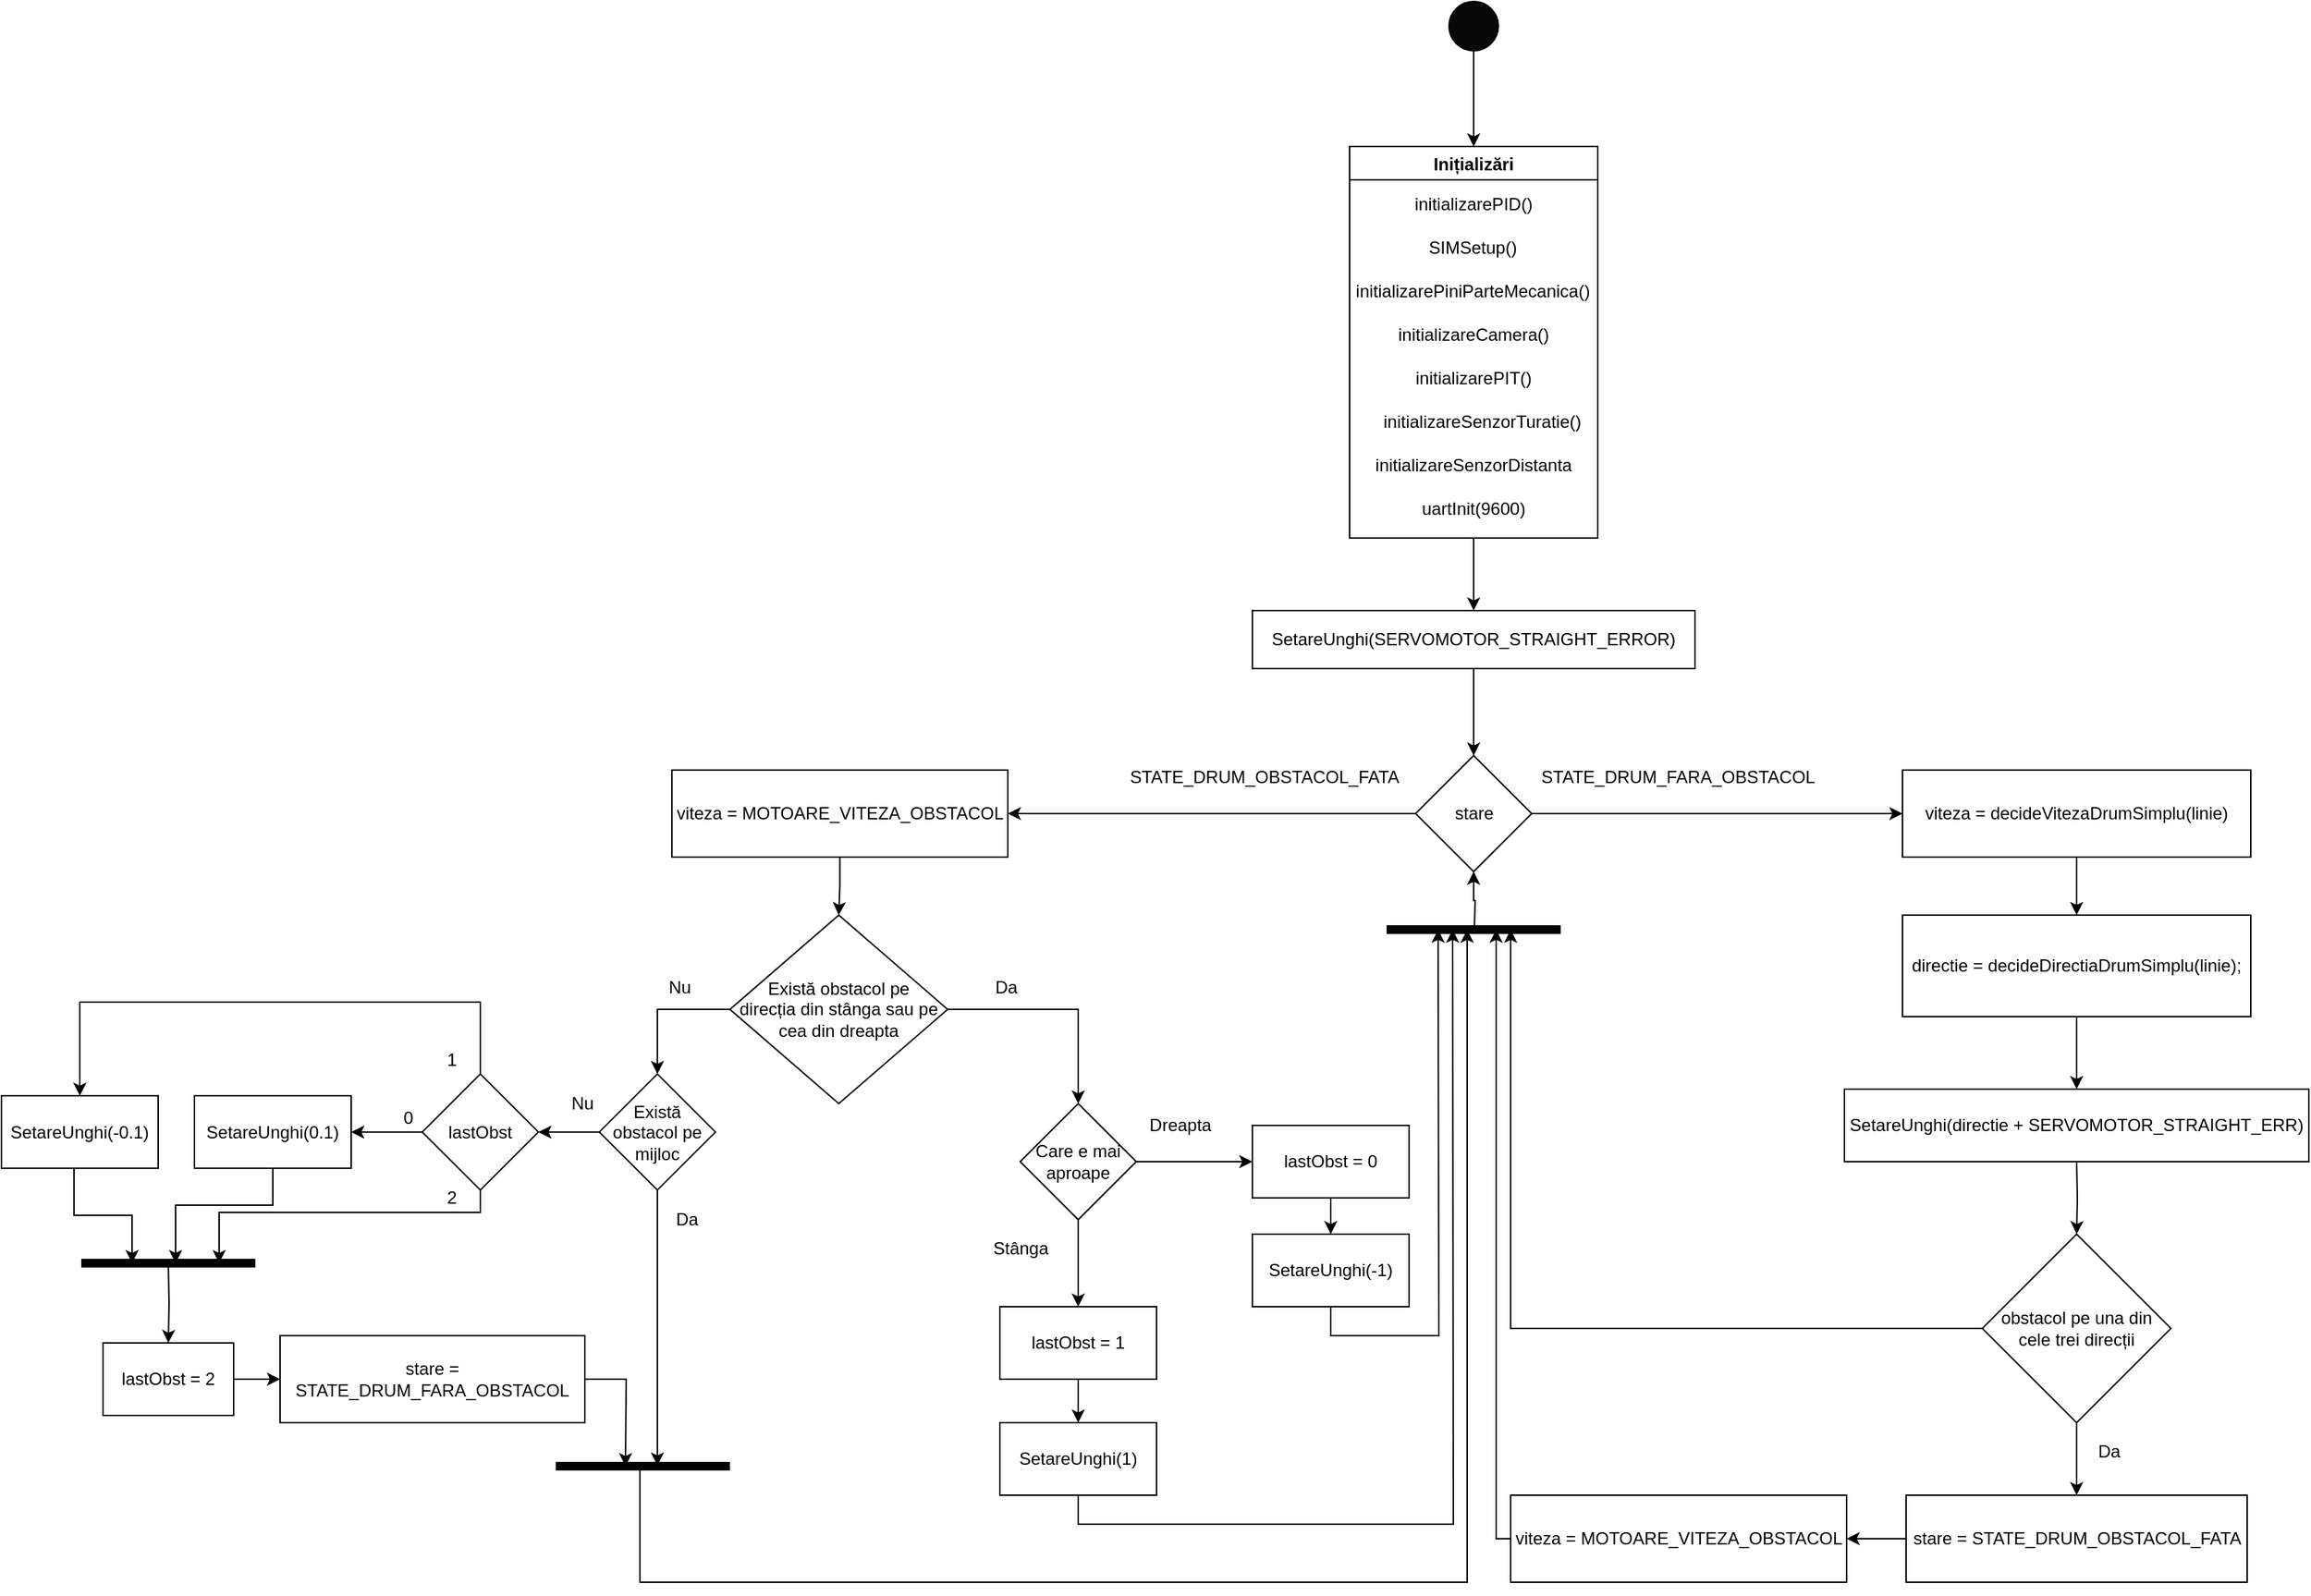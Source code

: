 <mxfile version="14.6.13" type="device"><diagram id="C5RBs43oDa-KdzZeNtuy" name="Page-1"><mxGraphModel dx="2500" dy="967" grid="1" gridSize="10" guides="1" tooltips="1" connect="1" arrows="1" fold="1" page="1" pageScale="1" pageWidth="827" pageHeight="1169" math="0" shadow="0"><root><mxCell id="WIyWlLk6GJQsqaUBKTNV-0"/><mxCell id="WIyWlLk6GJQsqaUBKTNV-1" parent="WIyWlLk6GJQsqaUBKTNV-0"/><mxCell id="FlqwPBMe4Y-NRLwMlS3O-0" value="" style="ellipse;whiteSpace=wrap;html=1;aspect=fixed;fillColor=#080808;" vertex="1" parent="WIyWlLk6GJQsqaUBKTNV-1"><mxGeometry x="397.5" y="40" width="34" height="34" as="geometry"/></mxCell><mxCell id="FlqwPBMe4Y-NRLwMlS3O-13" value="" style="edgeStyle=orthogonalEdgeStyle;rounded=0;orthogonalLoop=1;jettySize=auto;html=1;exitX=0.5;exitY=1;exitDx=0;exitDy=0;entryX=0.5;entryY=0;entryDx=0;entryDy=0;" edge="1" parent="WIyWlLk6GJQsqaUBKTNV-1" source="FlqwPBMe4Y-NRLwMlS3O-0" target="FlqwPBMe4Y-NRLwMlS3O-2"><mxGeometry relative="1" as="geometry"><mxPoint x="480" y="90" as="targetPoint"/></mxGeometry></mxCell><mxCell id="FlqwPBMe4Y-NRLwMlS3O-17" value="" style="edgeStyle=orthogonalEdgeStyle;rounded=0;orthogonalLoop=1;jettySize=auto;html=1;" edge="1" parent="WIyWlLk6GJQsqaUBKTNV-1" source="FlqwPBMe4Y-NRLwMlS3O-2" target="FlqwPBMe4Y-NRLwMlS3O-15"><mxGeometry relative="1" as="geometry"/></mxCell><mxCell id="FlqwPBMe4Y-NRLwMlS3O-2" value="Inițializări" style="swimlane;fillColor=#FFFFFF;" vertex="1" parent="WIyWlLk6GJQsqaUBKTNV-1"><mxGeometry x="329" y="140" width="171" height="270" as="geometry"/></mxCell><mxCell id="FlqwPBMe4Y-NRLwMlS3O-6" value="initializarePID()" style="text;html=1;align=center;verticalAlign=middle;resizable=0;points=[];autosize=1;strokeColor=none;" vertex="1" parent="FlqwPBMe4Y-NRLwMlS3O-2"><mxGeometry x="35" y="30" width="100" height="20" as="geometry"/></mxCell><mxCell id="FlqwPBMe4Y-NRLwMlS3O-7" value="SIMSetup()" style="text;html=1;strokeColor=none;fillColor=none;align=center;verticalAlign=middle;whiteSpace=wrap;rounded=0;" vertex="1" parent="FlqwPBMe4Y-NRLwMlS3O-2"><mxGeometry x="65" y="60" width="40" height="20" as="geometry"/></mxCell><mxCell id="FlqwPBMe4Y-NRLwMlS3O-8" value="initializarePiniParteMecanica()" style="text;html=1;strokeColor=none;fillColor=none;align=center;verticalAlign=middle;whiteSpace=wrap;rounded=0;" vertex="1" parent="FlqwPBMe4Y-NRLwMlS3O-2"><mxGeometry x="65" y="90" width="40" height="20" as="geometry"/></mxCell><mxCell id="FlqwPBMe4Y-NRLwMlS3O-10" value="initializarePIT()" style="text;html=1;align=center;verticalAlign=middle;resizable=0;points=[];autosize=1;strokeColor=none;" vertex="1" parent="FlqwPBMe4Y-NRLwMlS3O-2"><mxGeometry x="35" y="150" width="100" height="20" as="geometry"/></mxCell><mxCell id="FlqwPBMe4Y-NRLwMlS3O-12" value="initializareSenzorDistanta" style="text;html=1;align=center;verticalAlign=middle;resizable=0;points=[];autosize=1;strokeColor=none;" vertex="1" parent="FlqwPBMe4Y-NRLwMlS3O-2"><mxGeometry x="10" y="210" width="150" height="20" as="geometry"/></mxCell><mxCell id="FlqwPBMe4Y-NRLwMlS3O-14" value="uartInit(9600)" style="text;html=1;align=center;verticalAlign=middle;resizable=0;points=[];autosize=1;strokeColor=none;" vertex="1" parent="FlqwPBMe4Y-NRLwMlS3O-2"><mxGeometry x="40" y="240" width="90" height="20" as="geometry"/></mxCell><mxCell id="FlqwPBMe4Y-NRLwMlS3O-9" value="initializareCamera()" style="text;html=1;align=center;verticalAlign=middle;resizable=0;points=[];autosize=1;strokeColor=none;" vertex="1" parent="WIyWlLk6GJQsqaUBKTNV-1"><mxGeometry x="353.75" y="260" width="120" height="20" as="geometry"/></mxCell><mxCell id="FlqwPBMe4Y-NRLwMlS3O-11" value="initializareSenzorTuratie()" style="text;html=1;align=center;verticalAlign=middle;resizable=0;points=[];autosize=1;strokeColor=none;" vertex="1" parent="WIyWlLk6GJQsqaUBKTNV-1"><mxGeometry x="345" y="320" width="150" height="20" as="geometry"/></mxCell><mxCell id="FlqwPBMe4Y-NRLwMlS3O-22" value="" style="edgeStyle=orthogonalEdgeStyle;rounded=0;orthogonalLoop=1;jettySize=auto;html=1;" edge="1" parent="WIyWlLk6GJQsqaUBKTNV-1" source="FlqwPBMe4Y-NRLwMlS3O-15" target="FlqwPBMe4Y-NRLwMlS3O-20"><mxGeometry relative="1" as="geometry"/></mxCell><mxCell id="FlqwPBMe4Y-NRLwMlS3O-15" value="SetareUnghi(SERVOMOTOR_STRAIGHT_ERROR)" style="rounded=0;whiteSpace=wrap;html=1;fillColor=#FFFFFF;" vertex="1" parent="WIyWlLk6GJQsqaUBKTNV-1"><mxGeometry x="262" y="460" width="305" height="40" as="geometry"/></mxCell><mxCell id="FlqwPBMe4Y-NRLwMlS3O-24" value="" style="edgeStyle=orthogonalEdgeStyle;rounded=0;orthogonalLoop=1;jettySize=auto;html=1;" edge="1" parent="WIyWlLk6GJQsqaUBKTNV-1" source="FlqwPBMe4Y-NRLwMlS3O-20" target="FlqwPBMe4Y-NRLwMlS3O-23"><mxGeometry relative="1" as="geometry"/></mxCell><mxCell id="FlqwPBMe4Y-NRLwMlS3O-27" style="edgeStyle=orthogonalEdgeStyle;rounded=0;orthogonalLoop=1;jettySize=auto;html=1;entryX=1;entryY=0.5;entryDx=0;entryDy=0;" edge="1" parent="WIyWlLk6GJQsqaUBKTNV-1" source="FlqwPBMe4Y-NRLwMlS3O-20" target="FlqwPBMe4Y-NRLwMlS3O-52"><mxGeometry relative="1" as="geometry"><mxPoint x="120" y="600" as="targetPoint"/></mxGeometry></mxCell><mxCell id="FlqwPBMe4Y-NRLwMlS3O-45" style="edgeStyle=orthogonalEdgeStyle;rounded=0;sketch=0;orthogonalLoop=1;jettySize=auto;html=1;shadow=0;startSize=6;strokeWidth=1;entryX=0.5;entryY=1;entryDx=0;entryDy=0;" edge="1" parent="WIyWlLk6GJQsqaUBKTNV-1" target="FlqwPBMe4Y-NRLwMlS3O-20"><mxGeometry relative="1" as="geometry"><mxPoint x="440" y="660" as="targetPoint"/><mxPoint x="415" y="680" as="sourcePoint"/></mxGeometry></mxCell><mxCell id="FlqwPBMe4Y-NRLwMlS3O-20" value="stare" style="rhombus;whiteSpace=wrap;html=1;fillColor=#FFFFFF;" vertex="1" parent="WIyWlLk6GJQsqaUBKTNV-1"><mxGeometry x="374.5" y="560" width="80" height="80" as="geometry"/></mxCell><mxCell id="FlqwPBMe4Y-NRLwMlS3O-30" value="" style="edgeStyle=orthogonalEdgeStyle;rounded=0;orthogonalLoop=1;jettySize=auto;html=1;" edge="1" parent="WIyWlLk6GJQsqaUBKTNV-1" source="FlqwPBMe4Y-NRLwMlS3O-23" target="FlqwPBMe4Y-NRLwMlS3O-29"><mxGeometry relative="1" as="geometry"/></mxCell><mxCell id="FlqwPBMe4Y-NRLwMlS3O-23" value="viteza =&amp;nbsp;decideVitezaDrumSimplu(linie)" style="rounded=0;whiteSpace=wrap;html=1;fillColor=#FFFFFF;" vertex="1" parent="WIyWlLk6GJQsqaUBKTNV-1"><mxGeometry x="710" y="570" width="240" height="60" as="geometry"/></mxCell><mxCell id="FlqwPBMe4Y-NRLwMlS3O-25" value="STATE_DRUM_FARA_OBSTACOL" style="text;html=1;align=center;verticalAlign=middle;resizable=0;points=[];autosize=1;strokeColor=none;" vertex="1" parent="WIyWlLk6GJQsqaUBKTNV-1"><mxGeometry x="454.5" y="565" width="200" height="20" as="geometry"/></mxCell><mxCell id="FlqwPBMe4Y-NRLwMlS3O-28" value="STATE_DRUM_OBSTACOL_FATA" style="text;html=1;align=center;verticalAlign=middle;resizable=0;points=[];autosize=1;strokeColor=none;" vertex="1" parent="WIyWlLk6GJQsqaUBKTNV-1"><mxGeometry x="170" y="565" width="200" height="20" as="geometry"/></mxCell><mxCell id="FlqwPBMe4Y-NRLwMlS3O-32" value="" style="edgeStyle=orthogonalEdgeStyle;rounded=0;orthogonalLoop=1;jettySize=auto;html=1;" edge="1" parent="WIyWlLk6GJQsqaUBKTNV-1" source="FlqwPBMe4Y-NRLwMlS3O-29"><mxGeometry relative="1" as="geometry"><mxPoint x="830" y="790" as="targetPoint"/></mxGeometry></mxCell><mxCell id="FlqwPBMe4Y-NRLwMlS3O-29" value="directie = decideDirectiaDrumSimplu(linie);" style="rounded=0;whiteSpace=wrap;html=1;fillColor=#FFFFFF;" vertex="1" parent="WIyWlLk6GJQsqaUBKTNV-1"><mxGeometry x="710" y="670" width="240" height="70" as="geometry"/></mxCell><mxCell id="FlqwPBMe4Y-NRLwMlS3O-34" value="" style="edgeStyle=orthogonalEdgeStyle;rounded=0;orthogonalLoop=1;jettySize=auto;html=1;" edge="1" parent="WIyWlLk6GJQsqaUBKTNV-1" target="FlqwPBMe4Y-NRLwMlS3O-33"><mxGeometry relative="1" as="geometry"><mxPoint x="830" y="840" as="sourcePoint"/></mxGeometry></mxCell><mxCell id="FlqwPBMe4Y-NRLwMlS3O-31" value="SetareUnghi(directie + SERVOMOTOR_STRAIGHT_ERR)" style="rounded=0;whiteSpace=wrap;html=1;fillColor=#FFFFFF;" vertex="1" parent="WIyWlLk6GJQsqaUBKTNV-1"><mxGeometry x="670" y="790" width="320" height="50" as="geometry"/></mxCell><mxCell id="FlqwPBMe4Y-NRLwMlS3O-36" value="" style="edgeStyle=orthogonalEdgeStyle;rounded=0;orthogonalLoop=1;jettySize=auto;html=1;" edge="1" parent="WIyWlLk6GJQsqaUBKTNV-1" source="FlqwPBMe4Y-NRLwMlS3O-33" target="FlqwPBMe4Y-NRLwMlS3O-35"><mxGeometry relative="1" as="geometry"/></mxCell><mxCell id="FlqwPBMe4Y-NRLwMlS3O-39" style="edgeStyle=orthogonalEdgeStyle;orthogonalLoop=1;jettySize=auto;html=1;rounded=0;" edge="1" parent="WIyWlLk6GJQsqaUBKTNV-1" source="FlqwPBMe4Y-NRLwMlS3O-33"><mxGeometry relative="1" as="geometry"><mxPoint x="440" y="680" as="targetPoint"/><Array as="points"><mxPoint x="440" y="955"/><mxPoint x="440" y="710"/></Array></mxGeometry></mxCell><mxCell id="FlqwPBMe4Y-NRLwMlS3O-33" value="obstacol pe una din cele trei direcții" style="rhombus;whiteSpace=wrap;html=1;fillColor=#FFFFFF;" vertex="1" parent="WIyWlLk6GJQsqaUBKTNV-1"><mxGeometry x="765" y="890" width="130" height="130" as="geometry"/></mxCell><mxCell id="FlqwPBMe4Y-NRLwMlS3O-51" value="" style="edgeStyle=orthogonalEdgeStyle;rounded=0;sketch=0;orthogonalLoop=1;jettySize=auto;html=1;shadow=0;startSize=6;strokeWidth=1;" edge="1" parent="WIyWlLk6GJQsqaUBKTNV-1" source="FlqwPBMe4Y-NRLwMlS3O-35" target="FlqwPBMe4Y-NRLwMlS3O-46"><mxGeometry relative="1" as="geometry"/></mxCell><mxCell id="FlqwPBMe4Y-NRLwMlS3O-35" value="stare =&amp;nbsp;&lt;span&gt;STATE_DRUM_OBSTACOL_FATA&lt;/span&gt;" style="rounded=0;whiteSpace=wrap;html=1;fillColor=#FFFFFF;" vertex="1" parent="WIyWlLk6GJQsqaUBKTNV-1"><mxGeometry x="712.5" y="1070" width="235" height="60" as="geometry"/></mxCell><mxCell id="FlqwPBMe4Y-NRLwMlS3O-37" value="Da" style="text;html=1;align=center;verticalAlign=middle;resizable=0;points=[];autosize=1;strokeColor=none;" vertex="1" parent="WIyWlLk6GJQsqaUBKTNV-1"><mxGeometry x="837" y="1030" width="30" height="20" as="geometry"/></mxCell><mxCell id="FlqwPBMe4Y-NRLwMlS3O-42" value="" style="endArrow=none;html=1;shadow=0;startSize=6;strokeWidth=6;" edge="1" parent="WIyWlLk6GJQsqaUBKTNV-1"><mxGeometry width="50" height="50" relative="1" as="geometry"><mxPoint x="354.5" y="680" as="sourcePoint"/><mxPoint x="474.5" y="680" as="targetPoint"/></mxGeometry></mxCell><mxCell id="FlqwPBMe4Y-NRLwMlS3O-49" style="edgeStyle=orthogonalEdgeStyle;rounded=0;sketch=0;orthogonalLoop=1;jettySize=auto;html=1;shadow=0;startSize=6;strokeWidth=1;" edge="1" parent="WIyWlLk6GJQsqaUBKTNV-1" source="FlqwPBMe4Y-NRLwMlS3O-46"><mxGeometry relative="1" as="geometry"><mxPoint x="430" y="680" as="targetPoint"/><Array as="points"><mxPoint x="430" y="1100"/></Array></mxGeometry></mxCell><mxCell id="FlqwPBMe4Y-NRLwMlS3O-46" value="viteza =&amp;nbsp;MOTOARE_VITEZA_OBSTACOL" style="rounded=0;whiteSpace=wrap;html=1;fillColor=#FFFFFF;" vertex="1" parent="WIyWlLk6GJQsqaUBKTNV-1"><mxGeometry x="440" y="1070" width="231.5" height="60" as="geometry"/></mxCell><mxCell id="FlqwPBMe4Y-NRLwMlS3O-54" value="" style="edgeStyle=orthogonalEdgeStyle;rounded=0;sketch=0;orthogonalLoop=1;jettySize=auto;html=1;shadow=0;startSize=6;strokeWidth=1;" edge="1" parent="WIyWlLk6GJQsqaUBKTNV-1" source="FlqwPBMe4Y-NRLwMlS3O-52" target="FlqwPBMe4Y-NRLwMlS3O-53"><mxGeometry relative="1" as="geometry"/></mxCell><mxCell id="FlqwPBMe4Y-NRLwMlS3O-52" value="viteza =&amp;nbsp;MOTOARE_VITEZA_OBSTACOL" style="rounded=0;whiteSpace=wrap;html=1;fillColor=#FFFFFF;" vertex="1" parent="WIyWlLk6GJQsqaUBKTNV-1"><mxGeometry x="-138" y="570" width="231.5" height="60" as="geometry"/></mxCell><mxCell id="FlqwPBMe4Y-NRLwMlS3O-57" style="edgeStyle=orthogonalEdgeStyle;rounded=0;sketch=0;orthogonalLoop=1;jettySize=auto;html=1;entryX=0.5;entryY=0;entryDx=0;entryDy=0;shadow=0;startSize=6;strokeWidth=1;" edge="1" parent="WIyWlLk6GJQsqaUBKTNV-1" source="FlqwPBMe4Y-NRLwMlS3O-53" target="FlqwPBMe4Y-NRLwMlS3O-56"><mxGeometry relative="1" as="geometry"/></mxCell><mxCell id="FlqwPBMe4Y-NRLwMlS3O-72" style="edgeStyle=orthogonalEdgeStyle;rounded=0;sketch=0;orthogonalLoop=1;jettySize=auto;html=1;shadow=0;startSize=6;strokeWidth=1;entryX=0.5;entryY=0;entryDx=0;entryDy=0;" edge="1" parent="WIyWlLk6GJQsqaUBKTNV-1" source="FlqwPBMe4Y-NRLwMlS3O-53" target="FlqwPBMe4Y-NRLwMlS3O-71"><mxGeometry relative="1" as="geometry"><mxPoint x="-268" y="820" as="targetPoint"/></mxGeometry></mxCell><mxCell id="FlqwPBMe4Y-NRLwMlS3O-53" value="Există obstacol pe &lt;br&gt;direcția din stânga sau pe cea din dreapta" style="rhombus;whiteSpace=wrap;html=1;fillColor=#FFFFFF;" vertex="1" parent="WIyWlLk6GJQsqaUBKTNV-1"><mxGeometry x="-98" y="670" width="150" height="130" as="geometry"/></mxCell><mxCell id="FlqwPBMe4Y-NRLwMlS3O-62" style="edgeStyle=orthogonalEdgeStyle;rounded=0;sketch=0;orthogonalLoop=1;jettySize=auto;html=1;entryX=0;entryY=0.5;entryDx=0;entryDy=0;shadow=0;startSize=6;strokeWidth=1;" edge="1" parent="WIyWlLk6GJQsqaUBKTNV-1" source="FlqwPBMe4Y-NRLwMlS3O-56" target="FlqwPBMe4Y-NRLwMlS3O-58"><mxGeometry relative="1" as="geometry"/></mxCell><mxCell id="FlqwPBMe4Y-NRLwMlS3O-64" value="" style="edgeStyle=orthogonalEdgeStyle;rounded=0;sketch=0;orthogonalLoop=1;jettySize=auto;html=1;shadow=0;startSize=6;strokeWidth=1;" edge="1" parent="WIyWlLk6GJQsqaUBKTNV-1" source="FlqwPBMe4Y-NRLwMlS3O-56" target="FlqwPBMe4Y-NRLwMlS3O-59"><mxGeometry relative="1" as="geometry"/></mxCell><mxCell id="FlqwPBMe4Y-NRLwMlS3O-56" value="Care e mai aproape" style="rhombus;whiteSpace=wrap;html=1;fillColor=#FFFFFF;" vertex="1" parent="WIyWlLk6GJQsqaUBKTNV-1"><mxGeometry x="102" y="800" width="80" height="80" as="geometry"/></mxCell><mxCell id="FlqwPBMe4Y-NRLwMlS3O-63" value="" style="edgeStyle=orthogonalEdgeStyle;rounded=0;sketch=0;orthogonalLoop=1;jettySize=auto;html=1;shadow=0;startSize=6;strokeWidth=1;" edge="1" parent="WIyWlLk6GJQsqaUBKTNV-1" source="FlqwPBMe4Y-NRLwMlS3O-58" target="FlqwPBMe4Y-NRLwMlS3O-60"><mxGeometry relative="1" as="geometry"/></mxCell><mxCell id="FlqwPBMe4Y-NRLwMlS3O-58" value="lastObst = 0" style="rounded=0;whiteSpace=wrap;html=1;fillColor=#FFFFFF;" vertex="1" parent="WIyWlLk6GJQsqaUBKTNV-1"><mxGeometry x="262" y="815" width="108" height="50" as="geometry"/></mxCell><mxCell id="FlqwPBMe4Y-NRLwMlS3O-65" value="" style="edgeStyle=orthogonalEdgeStyle;rounded=0;sketch=0;orthogonalLoop=1;jettySize=auto;html=1;shadow=0;startSize=6;strokeWidth=1;" edge="1" parent="WIyWlLk6GJQsqaUBKTNV-1" source="FlqwPBMe4Y-NRLwMlS3O-59" target="FlqwPBMe4Y-NRLwMlS3O-61"><mxGeometry relative="1" as="geometry"/></mxCell><mxCell id="FlqwPBMe4Y-NRLwMlS3O-59" value="lastObst = 1" style="rounded=0;whiteSpace=wrap;html=1;fillColor=#FFFFFF;" vertex="1" parent="WIyWlLk6GJQsqaUBKTNV-1"><mxGeometry x="88" y="940" width="108" height="50" as="geometry"/></mxCell><mxCell id="FlqwPBMe4Y-NRLwMlS3O-68" style="edgeStyle=orthogonalEdgeStyle;rounded=0;sketch=0;orthogonalLoop=1;jettySize=auto;html=1;shadow=0;startSize=6;strokeWidth=1;exitX=0.5;exitY=1;exitDx=0;exitDy=0;" edge="1" parent="WIyWlLk6GJQsqaUBKTNV-1" source="FlqwPBMe4Y-NRLwMlS3O-60"><mxGeometry relative="1" as="geometry"><mxPoint x="390" y="680" as="targetPoint"/></mxGeometry></mxCell><mxCell id="FlqwPBMe4Y-NRLwMlS3O-60" value="SetareUnghi(-1)" style="rounded=0;whiteSpace=wrap;html=1;fillColor=#FFFFFF;" vertex="1" parent="WIyWlLk6GJQsqaUBKTNV-1"><mxGeometry x="262" y="890" width="108" height="50" as="geometry"/></mxCell><mxCell id="FlqwPBMe4Y-NRLwMlS3O-69" style="edgeStyle=orthogonalEdgeStyle;rounded=0;sketch=0;orthogonalLoop=1;jettySize=auto;html=1;shadow=0;startSize=6;strokeWidth=1;exitX=0.5;exitY=1;exitDx=0;exitDy=0;" edge="1" parent="WIyWlLk6GJQsqaUBKTNV-1" source="FlqwPBMe4Y-NRLwMlS3O-61"><mxGeometry relative="1" as="geometry"><mxPoint x="400" y="680" as="targetPoint"/></mxGeometry></mxCell><mxCell id="FlqwPBMe4Y-NRLwMlS3O-61" value="SetareUnghi(1)" style="rounded=0;whiteSpace=wrap;html=1;fillColor=#FFFFFF;" vertex="1" parent="WIyWlLk6GJQsqaUBKTNV-1"><mxGeometry x="88" y="1020" width="108" height="50" as="geometry"/></mxCell><mxCell id="FlqwPBMe4Y-NRLwMlS3O-66" value="Dreapta&lt;br&gt;" style="text;html=1;align=center;verticalAlign=middle;resizable=0;points=[];autosize=1;strokeColor=none;" vertex="1" parent="WIyWlLk6GJQsqaUBKTNV-1"><mxGeometry x="182" y="805" width="60" height="20" as="geometry"/></mxCell><mxCell id="FlqwPBMe4Y-NRLwMlS3O-67" value="Stânga" style="text;html=1;align=center;verticalAlign=middle;resizable=0;points=[];autosize=1;strokeColor=none;" vertex="1" parent="WIyWlLk6GJQsqaUBKTNV-1"><mxGeometry x="77" y="890" width="50" height="20" as="geometry"/></mxCell><mxCell id="FlqwPBMe4Y-NRLwMlS3O-70" value="Da" style="text;html=1;align=center;verticalAlign=middle;resizable=0;points=[];autosize=1;strokeColor=none;" vertex="1" parent="WIyWlLk6GJQsqaUBKTNV-1"><mxGeometry x="77" y="710" width="30" height="20" as="geometry"/></mxCell><mxCell id="FlqwPBMe4Y-NRLwMlS3O-75" style="edgeStyle=orthogonalEdgeStyle;rounded=0;sketch=0;orthogonalLoop=1;jettySize=auto;html=1;shadow=0;startSize=6;strokeWidth=1;" edge="1" parent="WIyWlLk6GJQsqaUBKTNV-1" source="FlqwPBMe4Y-NRLwMlS3O-71"><mxGeometry relative="1" as="geometry"><mxPoint x="-148" y="1049.58" as="targetPoint"/></mxGeometry></mxCell><mxCell id="FlqwPBMe4Y-NRLwMlS3O-84" style="edgeStyle=orthogonalEdgeStyle;rounded=0;sketch=0;orthogonalLoop=1;jettySize=auto;html=1;entryX=1;entryY=0.5;entryDx=0;entryDy=0;shadow=0;startSize=6;strokeWidth=1;" edge="1" parent="WIyWlLk6GJQsqaUBKTNV-1" source="FlqwPBMe4Y-NRLwMlS3O-71" target="FlqwPBMe4Y-NRLwMlS3O-79"><mxGeometry relative="1" as="geometry"/></mxCell><mxCell id="FlqwPBMe4Y-NRLwMlS3O-71" value="Există obstacol pe mijloc" style="rhombus;whiteSpace=wrap;html=1;fillColor=#FFFFFF;" vertex="1" parent="WIyWlLk6GJQsqaUBKTNV-1"><mxGeometry x="-188" y="779.58" width="80" height="80" as="geometry"/></mxCell><mxCell id="FlqwPBMe4Y-NRLwMlS3O-73" value="Nu" style="text;html=1;align=center;verticalAlign=middle;resizable=0;points=[];autosize=1;strokeColor=none;" vertex="1" parent="WIyWlLk6GJQsqaUBKTNV-1"><mxGeometry x="-148" y="710" width="30" height="20" as="geometry"/></mxCell><mxCell id="FlqwPBMe4Y-NRLwMlS3O-74" value="" style="endArrow=none;html=1;shadow=0;startSize=6;strokeWidth=6;" edge="1" parent="WIyWlLk6GJQsqaUBKTNV-1"><mxGeometry width="50" height="50" relative="1" as="geometry"><mxPoint x="-218" y="1050" as="sourcePoint"/><mxPoint x="-98" y="1050" as="targetPoint"/></mxGeometry></mxCell><mxCell id="FlqwPBMe4Y-NRLwMlS3O-76" value="Da" style="text;html=1;align=center;verticalAlign=middle;resizable=0;points=[];autosize=1;strokeColor=none;" vertex="1" parent="WIyWlLk6GJQsqaUBKTNV-1"><mxGeometry x="-143" y="869.58" width="30" height="20" as="geometry"/></mxCell><mxCell id="FlqwPBMe4Y-NRLwMlS3O-78" value="" style="endArrow=classic;html=1;shadow=0;startSize=6;strokeWidth=1;rounded=0;" edge="1" parent="WIyWlLk6GJQsqaUBKTNV-1"><mxGeometry width="50" height="50" relative="1" as="geometry"><mxPoint x="-160" y="1050" as="sourcePoint"/><mxPoint x="410" y="680" as="targetPoint"/><Array as="points"><mxPoint x="-160" y="1130"/><mxPoint x="410" y="1130"/></Array></mxGeometry></mxCell><mxCell id="FlqwPBMe4Y-NRLwMlS3O-90" style="edgeStyle=orthogonalEdgeStyle;rounded=0;sketch=0;orthogonalLoop=1;jettySize=auto;html=1;shadow=0;startSize=6;strokeWidth=1;" edge="1" parent="WIyWlLk6GJQsqaUBKTNV-1" source="FlqwPBMe4Y-NRLwMlS3O-79"><mxGeometry relative="1" as="geometry"><mxPoint x="-450" y="910" as="targetPoint"/><Array as="points"><mxPoint x="-270" y="875"/><mxPoint x="-450" y="875"/></Array></mxGeometry></mxCell><mxCell id="FlqwPBMe4Y-NRLwMlS3O-94" style="edgeStyle=orthogonalEdgeStyle;rounded=0;sketch=0;orthogonalLoop=1;jettySize=auto;html=1;entryX=0.5;entryY=0;entryDx=0;entryDy=0;shadow=0;startSize=6;strokeWidth=1;exitX=0.5;exitY=0;exitDx=0;exitDy=0;" edge="1" parent="WIyWlLk6GJQsqaUBKTNV-1" source="FlqwPBMe4Y-NRLwMlS3O-79" target="FlqwPBMe4Y-NRLwMlS3O-92"><mxGeometry relative="1" as="geometry"><Array as="points"><mxPoint x="-270" y="730"/><mxPoint x="-546" y="730"/></Array></mxGeometry></mxCell><mxCell id="FlqwPBMe4Y-NRLwMlS3O-95" style="edgeStyle=orthogonalEdgeStyle;rounded=0;sketch=0;orthogonalLoop=1;jettySize=auto;html=1;shadow=0;startSize=6;strokeWidth=1;" edge="1" parent="WIyWlLk6GJQsqaUBKTNV-1" source="FlqwPBMe4Y-NRLwMlS3O-79" target="FlqwPBMe4Y-NRLwMlS3O-93"><mxGeometry relative="1" as="geometry"/></mxCell><mxCell id="FlqwPBMe4Y-NRLwMlS3O-79" value="lastObst" style="rhombus;whiteSpace=wrap;html=1;fillColor=#FFFFFF;" vertex="1" parent="WIyWlLk6GJQsqaUBKTNV-1"><mxGeometry x="-310" y="779.58" width="80" height="80" as="geometry"/></mxCell><mxCell id="FlqwPBMe4Y-NRLwMlS3O-88" style="edgeStyle=orthogonalEdgeStyle;rounded=0;sketch=0;orthogonalLoop=1;jettySize=auto;html=1;entryX=0;entryY=0.5;entryDx=0;entryDy=0;shadow=0;startSize=6;strokeWidth=1;" edge="1" parent="WIyWlLk6GJQsqaUBKTNV-1" source="FlqwPBMe4Y-NRLwMlS3O-81" target="FlqwPBMe4Y-NRLwMlS3O-82"><mxGeometry relative="1" as="geometry"/></mxCell><mxCell id="FlqwPBMe4Y-NRLwMlS3O-89" style="edgeStyle=orthogonalEdgeStyle;rounded=0;sketch=0;orthogonalLoop=1;jettySize=auto;html=1;shadow=0;startSize=6;strokeWidth=1;" edge="1" parent="WIyWlLk6GJQsqaUBKTNV-1" target="FlqwPBMe4Y-NRLwMlS3O-81"><mxGeometry relative="1" as="geometry"><mxPoint x="-430" y="920" as="targetPoint"/><mxPoint x="-485" y="910" as="sourcePoint"/></mxGeometry></mxCell><mxCell id="FlqwPBMe4Y-NRLwMlS3O-81" value="lastObst = 2" style="rounded=0;whiteSpace=wrap;html=1;fillColor=#FFFFFF;" vertex="1" parent="WIyWlLk6GJQsqaUBKTNV-1"><mxGeometry x="-530" y="965" width="90" height="50" as="geometry"/></mxCell><mxCell id="FlqwPBMe4Y-NRLwMlS3O-85" style="edgeStyle=orthogonalEdgeStyle;rounded=0;sketch=0;orthogonalLoop=1;jettySize=auto;html=1;shadow=0;startSize=6;strokeWidth=1;" edge="1" parent="WIyWlLk6GJQsqaUBKTNV-1" source="FlqwPBMe4Y-NRLwMlS3O-82"><mxGeometry relative="1" as="geometry"><mxPoint x="-170" y="1050" as="targetPoint"/></mxGeometry></mxCell><mxCell id="FlqwPBMe4Y-NRLwMlS3O-82" value="stare = STATE_DRUM_FARA_OBSTACOL" style="rounded=0;whiteSpace=wrap;html=1;fillColor=#FFFFFF;" vertex="1" parent="WIyWlLk6GJQsqaUBKTNV-1"><mxGeometry x="-408" y="960" width="210" height="60" as="geometry"/></mxCell><mxCell id="FlqwPBMe4Y-NRLwMlS3O-87" value="" style="endArrow=none;html=1;shadow=0;startSize=6;strokeWidth=6;" edge="1" parent="WIyWlLk6GJQsqaUBKTNV-1"><mxGeometry width="50" height="50" relative="1" as="geometry"><mxPoint x="-545.0" y="910" as="sourcePoint"/><mxPoint x="-425.0" y="910" as="targetPoint"/></mxGeometry></mxCell><mxCell id="FlqwPBMe4Y-NRLwMlS3O-91" value="2" style="text;html=1;align=center;verticalAlign=middle;resizable=0;points=[];autosize=1;strokeColor=none;" vertex="1" parent="WIyWlLk6GJQsqaUBKTNV-1"><mxGeometry x="-300" y="855" width="20" height="20" as="geometry"/></mxCell><mxCell id="FlqwPBMe4Y-NRLwMlS3O-99" style="edgeStyle=orthogonalEdgeStyle;rounded=0;sketch=0;orthogonalLoop=1;jettySize=auto;html=1;shadow=0;startSize=6;strokeWidth=1;" edge="1" parent="WIyWlLk6GJQsqaUBKTNV-1" source="FlqwPBMe4Y-NRLwMlS3O-92"><mxGeometry relative="1" as="geometry"><mxPoint x="-510" y="910" as="targetPoint"/><Array as="points"><mxPoint x="-550" y="877"/><mxPoint x="-510" y="877"/></Array></mxGeometry></mxCell><mxCell id="FlqwPBMe4Y-NRLwMlS3O-92" value="SetareUnghi(-0.1)" style="rounded=0;whiteSpace=wrap;html=1;fillColor=#FFFFFF;" vertex="1" parent="WIyWlLk6GJQsqaUBKTNV-1"><mxGeometry x="-600" y="794.58" width="108" height="50" as="geometry"/></mxCell><mxCell id="FlqwPBMe4Y-NRLwMlS3O-98" style="edgeStyle=orthogonalEdgeStyle;rounded=0;sketch=0;orthogonalLoop=1;jettySize=auto;html=1;shadow=0;startSize=6;strokeWidth=1;" edge="1" parent="WIyWlLk6GJQsqaUBKTNV-1" source="FlqwPBMe4Y-NRLwMlS3O-93"><mxGeometry relative="1" as="geometry"><mxPoint x="-480" y="910" as="targetPoint"/><Array as="points"><mxPoint x="-413" y="870"/><mxPoint x="-480" y="870"/></Array></mxGeometry></mxCell><mxCell id="FlqwPBMe4Y-NRLwMlS3O-93" value="SetareUnghi(0.1)" style="rounded=0;whiteSpace=wrap;html=1;fillColor=#FFFFFF;" vertex="1" parent="WIyWlLk6GJQsqaUBKTNV-1"><mxGeometry x="-467" y="794.58" width="108" height="50" as="geometry"/></mxCell><mxCell id="FlqwPBMe4Y-NRLwMlS3O-96" value="0" style="text;html=1;align=center;verticalAlign=middle;resizable=0;points=[];autosize=1;strokeColor=none;" vertex="1" parent="WIyWlLk6GJQsqaUBKTNV-1"><mxGeometry x="-330" y="800" width="20" height="20" as="geometry"/></mxCell><mxCell id="FlqwPBMe4Y-NRLwMlS3O-97" value="1" style="text;html=1;align=center;verticalAlign=middle;resizable=0;points=[];autosize=1;strokeColor=none;" vertex="1" parent="WIyWlLk6GJQsqaUBKTNV-1"><mxGeometry x="-300" y="759.58" width="20" height="20" as="geometry"/></mxCell><mxCell id="FlqwPBMe4Y-NRLwMlS3O-100" value="Nu" style="text;html=1;align=center;verticalAlign=middle;resizable=0;points=[];autosize=1;strokeColor=none;" vertex="1" parent="WIyWlLk6GJQsqaUBKTNV-1"><mxGeometry x="-215" y="790" width="30" height="20" as="geometry"/></mxCell></root></mxGraphModel></diagram></mxfile>